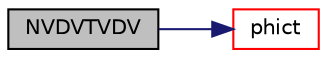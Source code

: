 digraph "NVDVTVDV"
{
  bgcolor="transparent";
  edge [fontname="Helvetica",fontsize="10",labelfontname="Helvetica",labelfontsize="10"];
  node [fontname="Helvetica",fontsize="10",shape=record];
  rankdir="LR";
  Node1 [label="NVDVTVDV",height=0.2,width=0.4,color="black", fillcolor="grey75", style="filled", fontcolor="black"];
  Node1 -> Node2 [color="midnightblue",fontsize="10",style="solid",fontname="Helvetica"];
  Node2 [label="phict",height=0.2,width=0.4,color="red",URL="$a01687.html#aa70dcd73d59a304dedd426df1714d7cb"];
}
